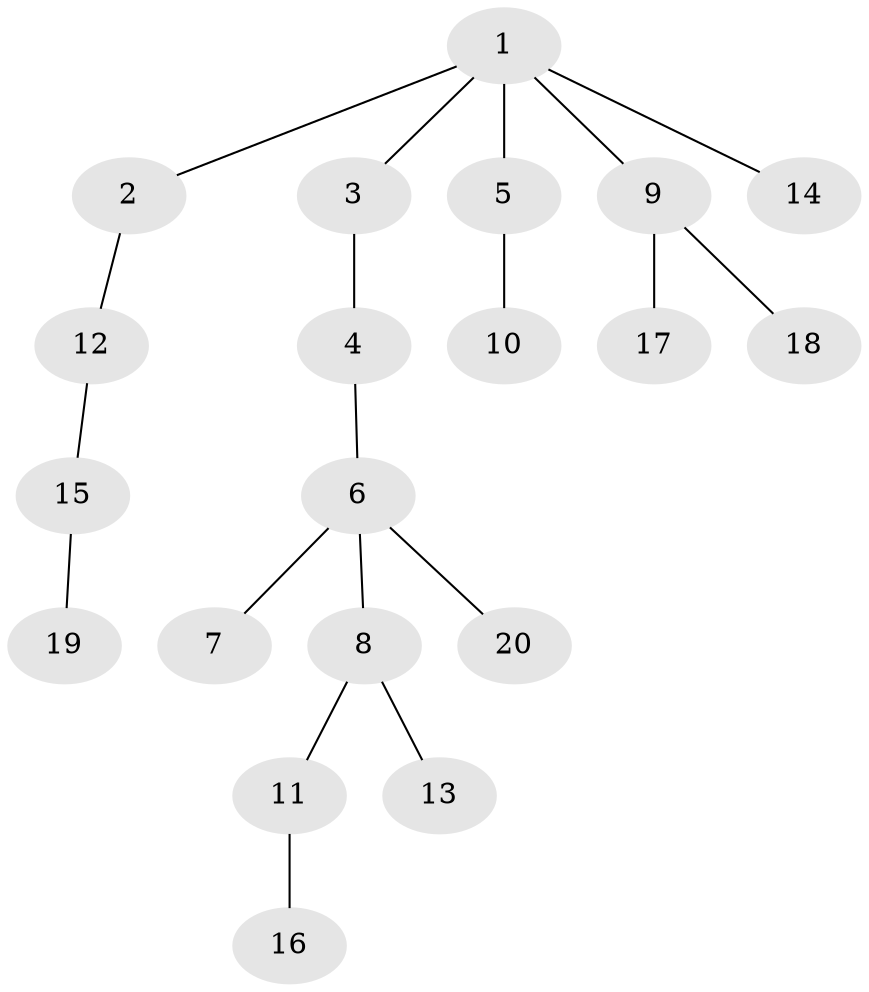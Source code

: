 // Generated by graph-tools (version 1.1) at 2025/46/02/15/25 05:46:28]
// undirected, 20 vertices, 19 edges
graph export_dot {
graph [start="1"]
  node [color=gray90,style=filled];
  1;
  2;
  3;
  4;
  5;
  6;
  7;
  8;
  9;
  10;
  11;
  12;
  13;
  14;
  15;
  16;
  17;
  18;
  19;
  20;
  1 -- 2;
  1 -- 3;
  1 -- 5;
  1 -- 9;
  1 -- 14;
  2 -- 12;
  3 -- 4;
  4 -- 6;
  5 -- 10;
  6 -- 7;
  6 -- 8;
  6 -- 20;
  8 -- 11;
  8 -- 13;
  9 -- 17;
  9 -- 18;
  11 -- 16;
  12 -- 15;
  15 -- 19;
}
